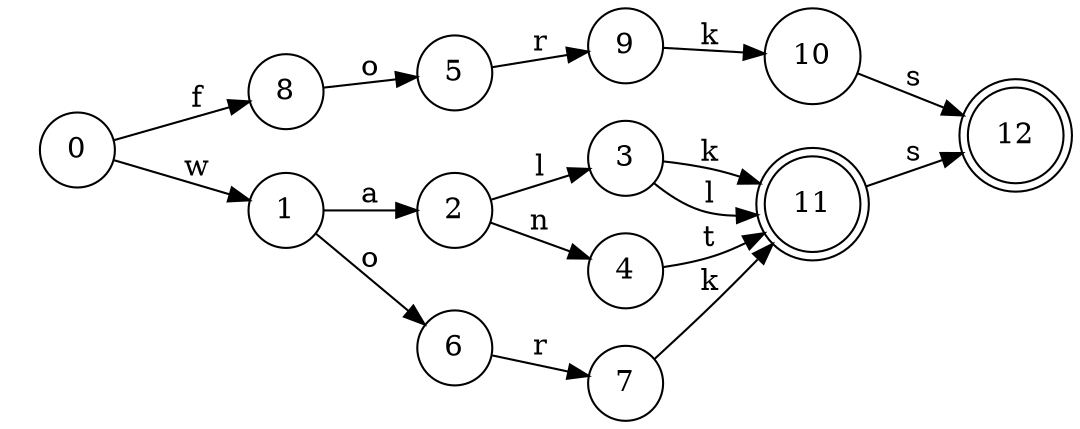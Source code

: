 digraph {
  rankdir = LR;
  start[style=invis];
  node[shape=circle];
  0 -> 8 [label="f"];
  0 -> 1 [label="w"];
  1 -> 2 [label="a"];
  2 -> 3 [label="l"];
  3 -> 11 [label="k"];
  11 -> 12 [label="s"];
  3 -> 11 [label="l"];
  2 -> 4 [label="n"];
  4 -> 11 [label="t"];
  1 -> 6 [label="o"];
  6 -> 7 [label="r"];
  7 -> 11 [label="k"];
  8 -> 5 [label="o"];
  5 -> 9 [label="r"];
  9 -> 10 [label="k"];
  10 -> 12 [label="s"];
  11 [shape=doublecircle];
  12 [shape=doublecircle];
}
